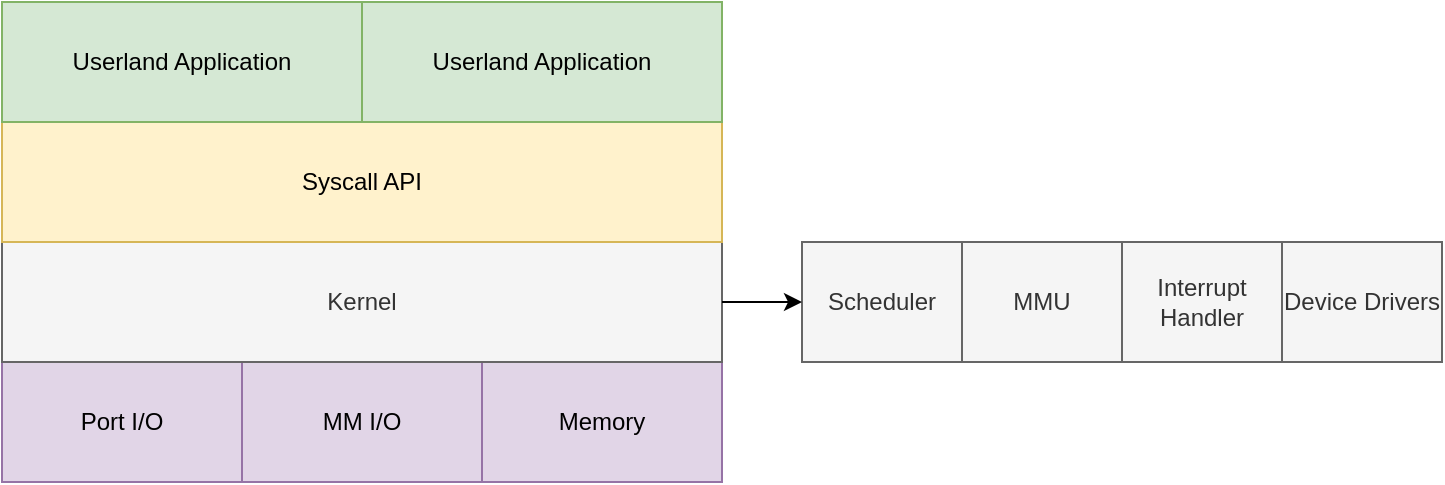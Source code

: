 <mxfile version="12.4.2" type="device" pages="1"><diagram id="asSaPHr0av8PJWKDoTVB" name="Page-1"><mxGraphModel dx="814" dy="492" grid="1" gridSize="10" guides="1" tooltips="1" connect="1" arrows="1" fold="1" page="1" pageScale="1" pageWidth="850" pageHeight="1100" math="0" shadow="0"><root><mxCell id="0"/><mxCell id="1" parent="0"/><mxCell id="eHh0c4Fn1lfTS54632bv-1" value="Port I/O" style="rounded=0;whiteSpace=wrap;html=1;fillColor=#e1d5e7;strokeColor=#9673a6;" vertex="1" parent="1"><mxGeometry x="60" y="280" width="120" height="60" as="geometry"/></mxCell><mxCell id="eHh0c4Fn1lfTS54632bv-2" value="Memory" style="rounded=0;whiteSpace=wrap;html=1;fillColor=#e1d5e7;strokeColor=#9673a6;" vertex="1" parent="1"><mxGeometry x="300" y="280" width="120" height="60" as="geometry"/></mxCell><mxCell id="eHh0c4Fn1lfTS54632bv-3" value="MM I/O" style="rounded=0;whiteSpace=wrap;html=1;fillColor=#e1d5e7;strokeColor=#9673a6;" vertex="1" parent="1"><mxGeometry x="180" y="280" width="120" height="60" as="geometry"/></mxCell><mxCell id="eHh0c4Fn1lfTS54632bv-4" value="Kernel" style="rounded=0;whiteSpace=wrap;html=1;fillColor=#f5f5f5;strokeColor=#666666;fontColor=#333333;" vertex="1" parent="1"><mxGeometry x="60" y="220" width="360" height="60" as="geometry"/></mxCell><mxCell id="eHh0c4Fn1lfTS54632bv-5" value="Syscall API" style="rounded=0;whiteSpace=wrap;html=1;fillColor=#fff2cc;strokeColor=#d6b656;" vertex="1" parent="1"><mxGeometry x="60" y="160" width="360" height="60" as="geometry"/></mxCell><mxCell id="eHh0c4Fn1lfTS54632bv-6" value="Userland Application" style="rounded=0;whiteSpace=wrap;html=1;fillColor=#d5e8d4;strokeColor=#82b366;" vertex="1" parent="1"><mxGeometry x="60" y="100" width="180" height="60" as="geometry"/></mxCell><mxCell id="eHh0c4Fn1lfTS54632bv-7" value="Userland Application" style="rounded=0;whiteSpace=wrap;html=1;fillColor=#d5e8d4;strokeColor=#82b366;" vertex="1" parent="1"><mxGeometry x="240" y="100" width="180" height="60" as="geometry"/></mxCell><mxCell id="eHh0c4Fn1lfTS54632bv-8" value="Scheduler" style="rounded=0;whiteSpace=wrap;html=1;fillColor=#f5f5f5;strokeColor=#666666;fontColor=#333333;" vertex="1" parent="1"><mxGeometry x="460" y="220" width="80" height="60" as="geometry"/></mxCell><mxCell id="eHh0c4Fn1lfTS54632bv-9" value="MMU" style="rounded=0;whiteSpace=wrap;html=1;fillColor=#f5f5f5;strokeColor=#666666;fontColor=#333333;" vertex="1" parent="1"><mxGeometry x="540" y="220" width="80" height="60" as="geometry"/></mxCell><mxCell id="eHh0c4Fn1lfTS54632bv-10" value="" style="endArrow=classic;html=1;entryX=0;entryY=0.5;entryDx=0;entryDy=0;exitX=1;exitY=0.5;exitDx=0;exitDy=0;" edge="1" parent="1" source="eHh0c4Fn1lfTS54632bv-4" target="eHh0c4Fn1lfTS54632bv-8"><mxGeometry width="50" height="50" relative="1" as="geometry"><mxPoint x="60" y="410" as="sourcePoint"/><mxPoint x="110" y="360" as="targetPoint"/></mxGeometry></mxCell><mxCell id="eHh0c4Fn1lfTS54632bv-11" value="Interrupt Handler" style="rounded=0;whiteSpace=wrap;html=1;fillColor=#f5f5f5;strokeColor=#666666;fontColor=#333333;" vertex="1" parent="1"><mxGeometry x="620" y="220" width="80" height="60" as="geometry"/></mxCell><mxCell id="eHh0c4Fn1lfTS54632bv-13" value="Device Drivers" style="rounded=0;whiteSpace=wrap;html=1;fillColor=#f5f5f5;strokeColor=#666666;fontColor=#333333;" vertex="1" parent="1"><mxGeometry x="700" y="220" width="80" height="60" as="geometry"/></mxCell></root></mxGraphModel></diagram></mxfile>